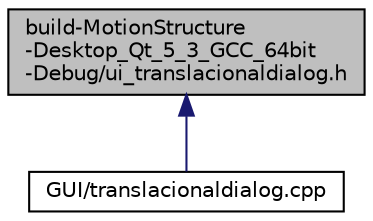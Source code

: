 digraph "build-MotionStructure-Desktop_Qt_5_3_GCC_64bit-Debug/ui_translacionaldialog.h"
{
  edge [fontname="Helvetica",fontsize="10",labelfontname="Helvetica",labelfontsize="10"];
  node [fontname="Helvetica",fontsize="10",shape=record];
  Node1 [label="build-MotionStructure\l-Desktop_Qt_5_3_GCC_64bit\l-Debug/ui_translacionaldialog.h",height=0.2,width=0.4,color="black", fillcolor="grey75", style="filled" fontcolor="black"];
  Node1 -> Node2 [dir="back",color="midnightblue",fontsize="10",style="solid",fontname="Helvetica"];
  Node2 [label="GUI/translacionaldialog.cpp",height=0.2,width=0.4,color="black", fillcolor="white", style="filled",URL="$translacionaldialog_8cpp.html"];
}
